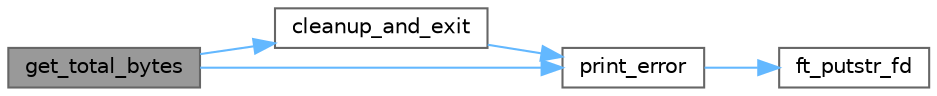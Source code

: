 digraph "get_total_bytes"
{
 // INTERACTIVE_SVG=YES
 // LATEX_PDF_SIZE
  bgcolor="transparent";
  edge [fontname=Helvetica,fontsize=10,labelfontname=Helvetica,labelfontsize=10];
  node [fontname=Helvetica,fontsize=10,shape=box,height=0.2,width=0.4];
  rankdir="LR";
  Node1 [label="get_total_bytes",height=0.2,width=0.4,color="gray40", fillcolor="grey60", style="filled", fontcolor="black",tooltip="Returns the total number of bytes in the file with the given filename."];
  Node1 -> Node2 [color="steelblue1",style="solid"];
  Node2 [label="cleanup_and_exit",height=0.2,width=0.4,color="grey40", fillcolor="white", style="filled",URL="$error__handling_8c.html#ad12f49185b9cfb483605a617c9484f25",tooltip="Frees any allocated memory and exits the program with the given error number."];
  Node2 -> Node3 [color="steelblue1",style="solid"];
  Node3 [label="print_error",height=0.2,width=0.4,color="grey40", fillcolor="white", style="filled",URL="$error__handling_8c.html#a968801b6df4daa98b46851157bfbacab",tooltip="Prints an error message to the standard error output and exits with the function parameter passed err..."];
  Node3 -> Node4 [color="steelblue1",style="solid"];
  Node4 [label="ft_putstr_fd",height=0.2,width=0.4,color="grey40", fillcolor="white", style="filled",URL="$ft__putstring__fd_8c.html#acefce9ac519f8f8b7d3fde33dbafe469",tooltip=" "];
  Node1 -> Node3 [color="steelblue1",style="solid"];
}
